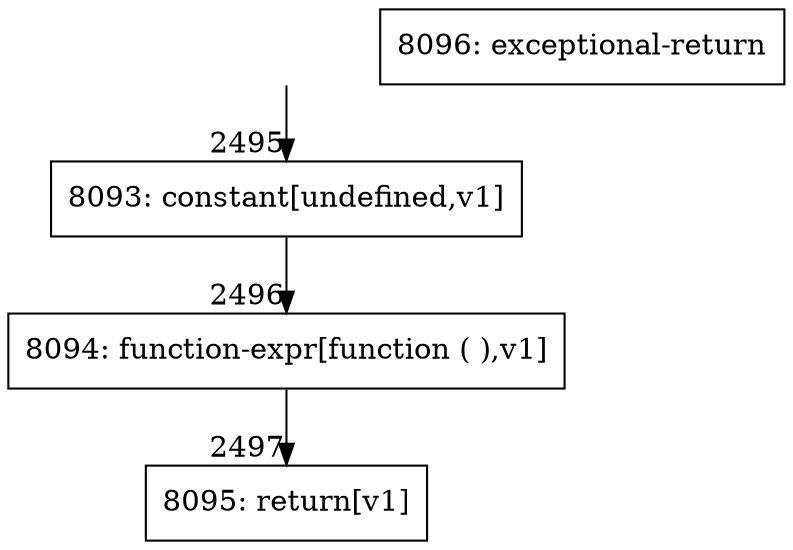 digraph {
rankdir="TD"
BB_entry189[shape=none,label=""];
BB_entry189 -> BB2495 [tailport=s, headport=n, headlabel="    2495"]
BB2495 [shape=record label="{8093: constant[undefined,v1]}" ] 
BB2495 -> BB2496 [tailport=s, headport=n, headlabel="      2496"]
BB2496 [shape=record label="{8094: function-expr[function ( ),v1]}" ] 
BB2496 -> BB2497 [tailport=s, headport=n, headlabel="      2497"]
BB2497 [shape=record label="{8095: return[v1]}" ] 
BB2498 [shape=record label="{8096: exceptional-return}" ] 
//#$~ 4061
}
